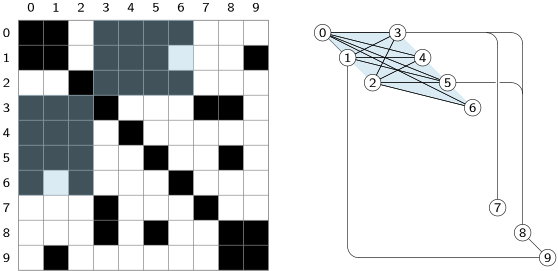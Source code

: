 <?xml version="1.0"?>
<!DOCTYPE ipe SYSTEM "ipe.dtd">
<ipe version="70010" creator="Ipe 7.0.10">
<info created="D:20100909134504" modified="D:20100909150018"/>
<ipestyle name="GeometryCoreExport">
<layout paper="595.0 842.0" origin="0 0" frame="595.0 842.0"/>
<preamble>\renewcommand\familydefault{\sfdefault}</preamble>
<color name="pink" value="1.0 0.7529412 0.7921569"/>
<color name="navy" value="0.0 0.0 0.5019608"/>
<color name="darkgreen" value="0.0 0.3882353 0.0"/>
<color name="yellow" value="1.0 1.0 0.0"/>
<color name="turquoise" value="0.2509804 0.8745098 0.8156863"/>
<color name="CB light green" value="0.69803923 0.8745098 0.5411765"/>
<color name="CB dark red" value="0.8901961 0.101960786 0.10980392"/>
<color name="CB light purple" value="0.7921569 0.69803923 0.8392157"/>
<color name="red" value="1.0 0.0 0.0"/>
<color name="gold" value="1.0 0.8392157 0.0"/>
<color name="gray" value="0.7411765 0.7411765 0.7411765"/>
<color name="darkcyan" value="0.0 0.5411765 0.5411765"/>
<color name="lightblue" value="0.6745098 0.84313726 0.9019608"/>
<color name="white" value="1.0 1.0 1.0"/>
<color name="darkgray" value="0.6627451 0.6627451 0.6627451"/>
<color name="darkorange" value="1.0 0.54509807 0.0"/>
<color name="darkmagenta" value="0.5411765 0.0 0.5411765"/>
<color name="CB light orange" value="0.99215686 0.7490196 0.43529412"/>
<color name="darkblue" value="0.0 0.0 0.5411765"/>
<color name="lightcyan" value="0.8745098 1.0 1.0"/>
<color name="lightgray" value="0.8235294 0.8235294 0.8235294"/>
<color name="green" value="0.0 1.0 0.0"/>
<color name="lightyellow" value="1.0 1.0 0.8745098"/>
<color name="violet" value="0.92941177 0.50980395 0.92941177"/>
<color name="black" value="0.0 0.0 0.0"/>
<color name="brown" value="0.6431373 0.16470589 0.16470589"/>
<color name="lightgreen" value="0.5647059 0.92941177 0.5647059"/>
<color name="CB light red" value="0.9843137 0.6039216 0.6"/>
<color name="orange" value="1.0 0.6431373 0.0"/>
<color name="CB dark purple" value="0.41568628 0.23921569 0.6039216"/>
<color name="CB dark green" value="0.2 0.627451 0.17254902"/>
<color name="blue" value="0.0 0.0 1.0"/>
<color name="darkred" value="0.5411765 0.0 0.0"/>
<color name="seagreen" value="0.1764706 0.5411765 0.3372549"/>
<color name="purple" value="0.62352943 0.12156863 0.9372549"/>
<color name="CB dark orange" value="1.0 0.49803922 0.0"/>
<color name="CB light blue" value="0.6509804 0.80784315 0.8901961"/>
<color name="CB dark blue" value="0.12156863 0.47058824 0.7058824"/>
<symbolsize name="small" value="2.0"/>
<symbolsize name="normal" value="3.0"/>
<symbolsize name="large" value="5.0"/>
<symbolsize name="tiny" value="1.1"/>
<pen name="normal" value="0.4"/>
<pen name="fat" value="1.2"/>
<pen name="heavier" value="0.8"/>
<pen name="ultrafat" value="2.0"/>
<dashstyle name="dashed" value="[4.0] 0"/>
<dashstyle name="W dot heavier" value="[0.01 1.6] 0"/>
<dashstyle name="W dot fat" value="[0.01 2.4] 0"/>
<dashstyle name="W dot normal" value="[0.01 0.8] 0"/>
<dashstyle name="dash dot dotted" value="[4.0 2.0 1.0 2.0 1.0 2.0] 0"/>
<dashstyle name="W dashed normal" value="[1.0 1.7] 0"/>
<dashstyle name="W dashed heavier" value="[2.0 3.0] 0"/>
<dashstyle name="W dashed ultrafat" value="[5.0 8.5] 0"/>
<dashstyle name="dash dotted" value="[4.0 2.0 1.0 2.0] 0"/>
<dashstyle name="W dot ultrafat" value="[0.01 4.0] 0"/>
<dashstyle name="dotted" value="[1.0 3.0] 0"/>
<dashstyle name="W dashed fat" value="[3.0 5.1] 0"/>
<opacity name="25%" value="0.25"/>
<opacity name="opaque" value="1.0"/>
<opacity name="100%" value="1.0"/>
<opacity name="10%" value="0.1"/>
<opacity name="20%" value="0.2"/>
<opacity name="30%" value="0.3"/>
<opacity name="40%" value="0.4"/>
<opacity name="50%" value="0.5"/>
<opacity name="60%" value="0.6"/>
<opacity name="70%" value="0.75"/>
<opacity name="80%" value="0.8"/>
<opacity name="90%" value="0.9"/>
</ipestyle>
<page>
<layer name="default"/>
<view layers="default" active="default"/>
<text type="label" transformations="affine" pos="0 0" size="4.0" stroke="black" valign="baseline" halign="center" matrix="1.0 0.0 0.0 1.0 24.5 113.0" layer="default">0</text>
<text type="label" transformations="affine" pos="0 0" size="4.0" stroke="black" valign="baseline" halign="center" matrix="1.0 0.0 0.0 1.0 33.5 113.0">1</text>
<text type="label" transformations="affine" pos="0 0" size="4.0" stroke="black" valign="baseline" halign="center" matrix="1.0 0.0 0.0 1.0 42.5 113.0">2</text>
<text type="label" transformations="affine" pos="0 0" size="4.0" stroke="black" valign="baseline" halign="center" matrix="1.0 0.0 0.0 1.0 51.5 113.0">3</text>
<text type="label" transformations="affine" pos="0 0" size="4.0" stroke="black" valign="baseline" halign="center" matrix="1.0 0.0 0.0 1.0 60.5 113.0">4</text>
<text type="label" transformations="affine" pos="0 0" size="4.0" stroke="black" valign="baseline" halign="center" matrix="1.0 0.0 0.0 1.0 69.5 113.0">5</text>
<text type="label" transformations="affine" pos="0 0" size="4.0" stroke="black" valign="baseline" halign="center" matrix="1.0 0.0 0.0 1.0 78.5 113.0">6</text>
<text type="label" transformations="affine" pos="0 0" size="4.0" stroke="black" valign="baseline" halign="center" matrix="1.0 0.0 0.0 1.0 87.5 113.0">7</text>
<text type="label" transformations="affine" pos="0 0" size="4.0" stroke="black" valign="baseline" halign="center" matrix="1.0 0.0 0.0 1.0 96.5 113.0">8</text>
<text type="label" transformations="affine" pos="0 0" size="4.0" stroke="black" valign="baseline" halign="center" matrix="1.0 0.0 0.0 1.0 105.5 113.0">9</text>
<text type="label" transformations="affine" pos="0 0" size="4.0" stroke="black" valign="center" halign="right" matrix="1.0 0.0 0.0 1.0 17.0 105.5">0</text>
<text type="label" transformations="affine" pos="0 0" size="4.0" stroke="black" valign="center" halign="right" matrix="1.0 0.0 0.0 1.0 17.0 96.5">1</text>
<text type="label" transformations="affine" pos="0 0" size="4.0" stroke="black" valign="center" halign="right" matrix="1.0 0.0 0.0 1.0 17.0 87.5">2</text>
<text type="label" transformations="affine" pos="0 0" size="4.0" stroke="black" valign="center" halign="right" matrix="1.0 0.0 0.0 1.0 17.0 78.5">3</text>
<text type="label" transformations="affine" pos="0 0" size="4.0" stroke="black" valign="center" halign="right" matrix="1.0 0.0 0.0 1.0 17.0 69.5">4</text>
<text type="label" transformations="affine" pos="0 0" size="4.0" stroke="black" valign="center" halign="right" matrix="1.0 0.0 0.0 1.0 17.0 60.5">5</text>
<text type="label" transformations="affine" pos="0 0" size="4.0" stroke="black" valign="center" halign="right" matrix="1.0 0.0 0.0 1.0 17.0 51.5">6</text>
<text type="label" transformations="affine" pos="0 0" size="4.0" stroke="black" valign="center" halign="right" matrix="1.0 0.0 0.0 1.0 17.0 42.5">7</text>
<text type="label" transformations="affine" pos="0 0" size="4.0" stroke="black" valign="center" halign="right" matrix="1.0 0.0 0.0 1.0 17.0 33.5">8</text>
<text type="label" transformations="affine" pos="0 0" size="4.0" stroke="black" valign="center" halign="right" matrix="1.0 0.0 0.0 1.0 17.0 24.5">9</text>
<path cap="1" matrix="1.0 0.0 0.0 1.0 -0.0 -0.0" stroke="0.5019608 0.5019608 0.5019608" fill="black" pen="0.2">
20.0 101.0 m
29.0 101.0 l
29.0 110.0 l
20.0 110.0 l
h
</path>
<path cap="1" matrix="1.0 0.0 0.0 1.0 -0.0 -0.0" stroke="0.5019608 0.5019608 0.5019608" fill="black" pen="0.2">
20.0 92.0 m
29.0 92.0 l
29.0 101.0 l
20.0 101.0 l
h
</path>
<path cap="1" matrix="1.0 0.0 0.0 1.0 -0.0 -0.0" stroke="0.5019608 0.5019608 0.5019608" fill="black" pen="0.2">
20.0 74.0 m
29.0 74.0 l
29.0 83.0 l
20.0 83.0 l
h
</path>
<path cap="1" matrix="1.0 0.0 0.0 1.0 -0.0 -0.0" stroke="0.5019608 0.5019608 0.5019608" fill="black" pen="0.2">
20.0 65.0 m
29.0 65.0 l
29.0 74.0 l
20.0 74.0 l
h
</path>
<path cap="1" matrix="1.0 0.0 0.0 1.0 -0.0 -0.0" stroke="0.5019608 0.5019608 0.5019608" fill="black" pen="0.2">
20.0 56.0 m
29.0 56.0 l
29.0 65.0 l
20.0 65.0 l
h
</path>
<path cap="1" matrix="1.0 0.0 0.0 1.0 -0.0 -0.0" stroke="0.5019608 0.5019608 0.5019608" fill="black" pen="0.2">
20.0 47.0 m
29.0 47.0 l
29.0 56.0 l
20.0 56.0 l
h
</path>
<path cap="1" matrix="1.0 0.0 0.0 1.0 -0.0 -0.0" stroke="0.5019608 0.5019608 0.5019608" fill="black" pen="0.2">
29.0 101.0 m
38.0 101.0 l
38.0 110.0 l
29.0 110.0 l
h
</path>
<path cap="1" matrix="1.0 0.0 0.0 1.0 -0.0 -0.0" stroke="0.5019608 0.5019608 0.5019608" fill="black" pen="0.2">
29.0 92.0 m
38.0 92.0 l
38.0 101.0 l
29.0 101.0 l
h
</path>
<path cap="1" matrix="1.0 0.0 0.0 1.0 -0.0 -0.0" stroke="0.5019608 0.5019608 0.5019608" fill="black" pen="0.2">
29.0 74.0 m
38.0 74.0 l
38.0 83.0 l
29.0 83.0 l
h
</path>
<path cap="1" matrix="1.0 0.0 0.0 1.0 -0.0 -0.0" stroke="0.5019608 0.5019608 0.5019608" fill="black" pen="0.2">
29.0 65.0 m
38.0 65.0 l
38.0 74.0 l
29.0 74.0 l
h
</path>
<path cap="1" matrix="1.0 0.0 0.0 1.0 -0.0 -0.0" stroke="0.5019608 0.5019608 0.5019608" fill="black" pen="0.2">
29.0 56.0 m
38.0 56.0 l
38.0 65.0 l
29.0 65.0 l
h
</path>
<path cap="1" matrix="1.0 0.0 0.0 1.0 -0.0 -0.0" stroke="0.5019608 0.5019608 0.5019608" fill="black" pen="0.2">
29.0 20.0 m
38.0 20.0 l
38.0 29.0 l
29.0 29.0 l
h
</path>
<path cap="1" matrix="1.0 0.0 0.0 1.0 -0.0 -0.0" stroke="0.5019608 0.5019608 0.5019608" fill="black" pen="0.2">
38.0 83.0 m
47.0 83.0 l
47.0 92.0 l
38.0 92.0 l
h
</path>
<path cap="1" matrix="1.0 0.0 0.0 1.0 -0.0 -0.0" stroke="0.5019608 0.5019608 0.5019608" fill="black" pen="0.2">
38.0 74.0 m
47.0 74.0 l
47.0 83.0 l
38.0 83.0 l
h
</path>
<path cap="1" matrix="1.0 0.0 0.0 1.0 -0.0 -0.0" stroke="0.5019608 0.5019608 0.5019608" fill="black" pen="0.2">
38.0 65.0 m
47.0 65.0 l
47.0 74.0 l
38.0 74.0 l
h
</path>
<path cap="1" matrix="1.0 0.0 0.0 1.0 -0.0 -0.0" stroke="0.5019608 0.5019608 0.5019608" fill="black" pen="0.2">
38.0 56.0 m
47.0 56.0 l
47.0 65.0 l
38.0 65.0 l
h
</path>
<path cap="1" matrix="1.0 0.0 0.0 1.0 -0.0 -0.0" stroke="0.5019608 0.5019608 0.5019608" fill="black" pen="0.2">
38.0 47.0 m
47.0 47.0 l
47.0 56.0 l
38.0 56.0 l
h
</path>
<path cap="1" matrix="1.0 0.0 0.0 1.0 -0.0 -0.0" stroke="0.5019608 0.5019608 0.5019608" fill="black" pen="0.2">
47.0 101.0 m
56.0 101.0 l
56.0 110.0 l
47.0 110.0 l
h
</path>
<path cap="1" matrix="1.0 0.0 0.0 1.0 -0.0 -0.0" stroke="0.5019608 0.5019608 0.5019608" fill="black" pen="0.2">
47.0 92.0 m
56.0 92.0 l
56.0 101.0 l
47.0 101.0 l
h
</path>
<path cap="1" matrix="1.0 0.0 0.0 1.0 -0.0 -0.0" stroke="0.5019608 0.5019608 0.5019608" fill="black" pen="0.2">
47.0 83.0 m
56.0 83.0 l
56.0 92.0 l
47.0 92.0 l
h
</path>
<path cap="1" matrix="1.0 0.0 0.0 1.0 -0.0 -0.0" stroke="0.5019608 0.5019608 0.5019608" fill="black" pen="0.2">
47.0 74.0 m
56.0 74.0 l
56.0 83.0 l
47.0 83.0 l
h
</path>
<path cap="1" matrix="1.0 0.0 0.0 1.0 -0.0 -0.0" stroke="0.5019608 0.5019608 0.5019608" fill="black" pen="0.2">
47.0 38.0 m
56.0 38.0 l
56.0 47.0 l
47.0 47.0 l
h
</path>
<path cap="1" matrix="1.0 0.0 0.0 1.0 -0.0 -0.0" stroke="0.5019608 0.5019608 0.5019608" fill="black" pen="0.2">
47.0 29.0 m
56.0 29.0 l
56.0 38.0 l
47.0 38.0 l
h
</path>
<path cap="1" matrix="1.0 0.0 0.0 1.0 -0.0 -0.0" stroke="0.5019608 0.5019608 0.5019608" fill="black" pen="0.2">
56.0 101.0 m
65.0 101.0 l
65.0 110.0 l
56.0 110.0 l
h
</path>
<path cap="1" matrix="1.0 0.0 0.0 1.0 -0.0 -0.0" stroke="0.5019608 0.5019608 0.5019608" fill="black" pen="0.2">
56.0 92.0 m
65.0 92.0 l
65.0 101.0 l
56.0 101.0 l
h
</path>
<path cap="1" matrix="1.0 0.0 0.0 1.0 -0.0 -0.0" stroke="0.5019608 0.5019608 0.5019608" fill="black" pen="0.2">
56.0 83.0 m
65.0 83.0 l
65.0 92.0 l
56.0 92.0 l
h
</path>
<path cap="1" matrix="1.0 0.0 0.0 1.0 -0.0 -0.0" stroke="0.5019608 0.5019608 0.5019608" fill="black" pen="0.2">
56.0 65.0 m
65.0 65.0 l
65.0 74.0 l
56.0 74.0 l
h
</path>
<path cap="1" matrix="1.0 0.0 0.0 1.0 -0.0 -0.0" stroke="0.5019608 0.5019608 0.5019608" fill="black" pen="0.2">
65.0 101.0 m
74.0 101.0 l
74.0 110.0 l
65.0 110.0 l
h
</path>
<path cap="1" matrix="1.0 0.0 0.0 1.0 -0.0 -0.0" stroke="0.5019608 0.5019608 0.5019608" fill="black" pen="0.2">
65.0 92.0 m
74.0 92.0 l
74.0 101.0 l
65.0 101.0 l
h
</path>
<path cap="1" matrix="1.0 0.0 0.0 1.0 -0.0 -0.0" stroke="0.5019608 0.5019608 0.5019608" fill="black" pen="0.2">
65.0 83.0 m
74.0 83.0 l
74.0 92.0 l
65.0 92.0 l
h
</path>
<path cap="1" matrix="1.0 0.0 0.0 1.0 -0.0 -0.0" stroke="0.5019608 0.5019608 0.5019608" fill="black" pen="0.2">
65.0 56.0 m
74.0 56.0 l
74.0 65.0 l
65.0 65.0 l
h
</path>
<path cap="1" matrix="1.0 0.0 0.0 1.0 -0.0 -0.0" stroke="0.5019608 0.5019608 0.5019608" fill="black" pen="0.2">
65.0 29.0 m
74.0 29.0 l
74.0 38.0 l
65.0 38.0 l
h
</path>
<path cap="1" matrix="1.0 0.0 0.0 1.0 -0.0 -0.0" stroke="0.5019608 0.5019608 0.5019608" fill="black" pen="0.2">
74.0 101.0 m
83.0 101.0 l
83.0 110.0 l
74.0 110.0 l
h
</path>
<path cap="1" matrix="1.0 0.0 0.0 1.0 -0.0 -0.0" stroke="0.5019608 0.5019608 0.5019608" fill="black" pen="0.2">
74.0 83.0 m
83.0 83.0 l
83.0 92.0 l
74.0 92.0 l
h
</path>
<path cap="1" matrix="1.0 0.0 0.0 1.0 -0.0 -0.0" stroke="0.5019608 0.5019608 0.5019608" fill="black" pen="0.2">
74.0 47.0 m
83.0 47.0 l
83.0 56.0 l
74.0 56.0 l
h
</path>
<path cap="1" matrix="1.0 0.0 0.0 1.0 -0.0 -0.0" stroke="0.5019608 0.5019608 0.5019608" fill="black" pen="0.2">
83.0 74.0 m
92.0 74.0 l
92.0 83.0 l
83.0 83.0 l
h
</path>
<path cap="1" matrix="1.0 0.0 0.0 1.0 -0.0 -0.0" stroke="0.5019608 0.5019608 0.5019608" fill="black" pen="0.2">
83.0 38.0 m
92.0 38.0 l
92.0 47.0 l
83.0 47.0 l
h
</path>
<path cap="1" matrix="1.0 0.0 0.0 1.0 -0.0 -0.0" stroke="0.5019608 0.5019608 0.5019608" fill="black" pen="0.2">
92.0 74.0 m
101.0 74.0 l
101.0 83.0 l
92.0 83.0 l
h
</path>
<path cap="1" matrix="1.0 0.0 0.0 1.0 -0.0 -0.0" stroke="0.5019608 0.5019608 0.5019608" fill="black" pen="0.2">
92.0 56.0 m
101.0 56.0 l
101.0 65.0 l
92.0 65.0 l
h
</path>
<path cap="1" matrix="1.0 0.0 0.0 1.0 -0.0 -0.0" stroke="0.5019608 0.5019608 0.5019608" fill="black" pen="0.2">
92.0 29.0 m
101.0 29.0 l
101.0 38.0 l
92.0 38.0 l
h
</path>
<path cap="1" matrix="1.0 0.0 0.0 1.0 -0.0 -0.0" stroke="0.5019608 0.5019608 0.5019608" fill="black" pen="0.2">
92.0 20.0 m
101.0 20.0 l
101.0 29.0 l
92.0 29.0 l
h
</path>
<path cap="1" matrix="1.0 0.0 0.0 1.0 -0.0 -0.0" stroke="0.5019608 0.5019608 0.5019608" fill="black" pen="0.2">
101.0 92.0 m
110.0 92.0 l
110.0 101.0 l
101.0 101.0 l
h
</path>
<path cap="1" matrix="1.0 0.0 0.0 1.0 -0.0 -0.0" stroke="0.5019608 0.5019608 0.5019608" fill="black" pen="0.2">
101.0 29.0 m
110.0 29.0 l
110.0 38.0 l
101.0 38.0 l
h
</path>
<path cap="1" matrix="1.0 0.0 0.0 1.0 -0.0 -0.0" stroke="0.5019608 0.5019608 0.5019608" fill="black" pen="0.2">
101.0 20.0 m
110.0 20.0 l
110.0 29.0 l
101.0 29.0 l
h
</path>
<path cap="1" matrix="1.0 0.0 0.0 1.0 -0.0 -0.0" stroke="0.5019608 0.5019608 0.5019608" fill="white" pen="0.2">
20.0 83.0 m
29.0 83.0 l
29.0 92.0 l
20.0 92.0 l
h
</path>
<path cap="1" matrix="1.0 0.0 0.0 1.0 -0.0 -0.0" stroke="0.5019608 0.5019608 0.5019608" fill="white" pen="0.2">
20.0 38.0 m
29.0 38.0 l
29.0 47.0 l
20.0 47.0 l
h
</path>
<path cap="1" matrix="1.0 0.0 0.0 1.0 -0.0 -0.0" stroke="0.5019608 0.5019608 0.5019608" fill="white" pen="0.2">
20.0 29.0 m
29.0 29.0 l
29.0 38.0 l
20.0 38.0 l
h
</path>
<path cap="1" matrix="1.0 0.0 0.0 1.0 -0.0 -0.0" stroke="0.5019608 0.5019608 0.5019608" fill="white" pen="0.2">
20.0 20.0 m
29.0 20.0 l
29.0 29.0 l
20.0 29.0 l
h
</path>
<path cap="1" matrix="1.0 0.0 0.0 1.0 -0.0 -0.0" stroke="0.5019608 0.5019608 0.5019608" fill="white" pen="0.2">
29.0 83.0 m
38.0 83.0 l
38.0 92.0 l
29.0 92.0 l
h
</path>
<path cap="1" matrix="1.0 0.0 0.0 1.0 -0.0 -0.0" stroke="0.5019608 0.5019608 0.5019608" fill="white" pen="0.2">
29.0 47.0 m
38.0 47.0 l
38.0 56.0 l
29.0 56.0 l
h
</path>
<path cap="1" matrix="1.0 0.0 0.0 1.0 -0.0 -0.0" stroke="0.5019608 0.5019608 0.5019608" fill="white" pen="0.2">
29.0 38.0 m
38.0 38.0 l
38.0 47.0 l
29.0 47.0 l
h
</path>
<path cap="1" matrix="1.0 0.0 0.0 1.0 -0.0 -0.0" stroke="0.5019608 0.5019608 0.5019608" fill="white" pen="0.2">
29.0 29.0 m
38.0 29.0 l
38.0 38.0 l
29.0 38.0 l
h
</path>
<path cap="1" matrix="1.0 0.0 0.0 1.0 -0.0 -0.0" stroke="0.5019608 0.5019608 0.5019608" fill="white" pen="0.2">
38.0 101.0 m
47.0 101.0 l
47.0 110.0 l
38.0 110.0 l
h
</path>
<path cap="1" matrix="1.0 0.0 0.0 1.0 -0.0 -0.0" stroke="0.5019608 0.5019608 0.5019608" fill="white" pen="0.2">
38.0 92.0 m
47.0 92.0 l
47.0 101.0 l
38.0 101.0 l
h
</path>
<path cap="1" matrix="1.0 0.0 0.0 1.0 -0.0 -0.0" stroke="0.5019608 0.5019608 0.5019608" fill="white" pen="0.2">
38.0 38.0 m
47.0 38.0 l
47.0 47.0 l
38.0 47.0 l
h
</path>
<path cap="1" matrix="1.0 0.0 0.0 1.0 -0.0 -0.0" stroke="0.5019608 0.5019608 0.5019608" fill="white" pen="0.2">
38.0 29.0 m
47.0 29.0 l
47.0 38.0 l
38.0 38.0 l
h
</path>
<path cap="1" matrix="1.0 0.0 0.0 1.0 -0.0 -0.0" stroke="0.5019608 0.5019608 0.5019608" fill="white" pen="0.2">
38.0 20.0 m
47.0 20.0 l
47.0 29.0 l
38.0 29.0 l
h
</path>
<path cap="1" matrix="1.0 0.0 0.0 1.0 -0.0 -0.0" stroke="0.5019608 0.5019608 0.5019608" fill="white" pen="0.2">
47.0 65.0 m
56.0 65.0 l
56.0 74.0 l
47.0 74.0 l
h
</path>
<path cap="1" matrix="1.0 0.0 0.0 1.0 -0.0 -0.0" stroke="0.5019608 0.5019608 0.5019608" fill="white" pen="0.2">
47.0 56.0 m
56.0 56.0 l
56.0 65.0 l
47.0 65.0 l
h
</path>
<path cap="1" matrix="1.0 0.0 0.0 1.0 -0.0 -0.0" stroke="0.5019608 0.5019608 0.5019608" fill="white" pen="0.2">
47.0 47.0 m
56.0 47.0 l
56.0 56.0 l
47.0 56.0 l
h
</path>
<path cap="1" matrix="1.0 0.0 0.0 1.0 -0.0 -0.0" stroke="0.5019608 0.5019608 0.5019608" fill="white" pen="0.2">
47.0 20.0 m
56.0 20.0 l
56.0 29.0 l
47.0 29.0 l
h
</path>
<path cap="1" matrix="1.0 0.0 0.0 1.0 -0.0 -0.0" stroke="0.5019608 0.5019608 0.5019608" fill="white" pen="0.2">
56.0 74.0 m
65.0 74.0 l
65.0 83.0 l
56.0 83.0 l
h
</path>
<path cap="1" matrix="1.0 0.0 0.0 1.0 -0.0 -0.0" stroke="0.5019608 0.5019608 0.5019608" fill="white" pen="0.2">
56.0 56.0 m
65.0 56.0 l
65.0 65.0 l
56.0 65.0 l
h
</path>
<path cap="1" matrix="1.0 0.0 0.0 1.0 -0.0 -0.0" stroke="0.5019608 0.5019608 0.5019608" fill="white" pen="0.2">
56.0 47.0 m
65.0 47.0 l
65.0 56.0 l
56.0 56.0 l
h
</path>
<path cap="1" matrix="1.0 0.0 0.0 1.0 -0.0 -0.0" stroke="0.5019608 0.5019608 0.5019608" fill="white" pen="0.2">
56.0 38.0 m
65.0 38.0 l
65.0 47.0 l
56.0 47.0 l
h
</path>
<path cap="1" matrix="1.0 0.0 0.0 1.0 -0.0 -0.0" stroke="0.5019608 0.5019608 0.5019608" fill="white" pen="0.2">
56.0 29.0 m
65.0 29.0 l
65.0 38.0 l
56.0 38.0 l
h
</path>
<path cap="1" matrix="1.0 0.0 0.0 1.0 -0.0 -0.0" stroke="0.5019608 0.5019608 0.5019608" fill="white" pen="0.2">
56.0 20.0 m
65.0 20.0 l
65.0 29.0 l
56.0 29.0 l
h
</path>
<path cap="1" matrix="1.0 0.0 0.0 1.0 -0.0 -0.0" stroke="0.5019608 0.5019608 0.5019608" fill="white" pen="0.2">
65.0 74.0 m
74.0 74.0 l
74.0 83.0 l
65.0 83.0 l
h
</path>
<path cap="1" matrix="1.0 0.0 0.0 1.0 -0.0 -0.0" stroke="0.5019608 0.5019608 0.5019608" fill="white" pen="0.2">
65.0 65.0 m
74.0 65.0 l
74.0 74.0 l
65.0 74.0 l
h
</path>
<path cap="1" matrix="1.0 0.0 0.0 1.0 -0.0 -0.0" stroke="0.5019608 0.5019608 0.5019608" fill="white" pen="0.2">
65.0 47.0 m
74.0 47.0 l
74.0 56.0 l
65.0 56.0 l
h
</path>
<path cap="1" matrix="1.0 0.0 0.0 1.0 -0.0 -0.0" stroke="0.5019608 0.5019608 0.5019608" fill="white" pen="0.2">
65.0 38.0 m
74.0 38.0 l
74.0 47.0 l
65.0 47.0 l
h
</path>
<path cap="1" matrix="1.0 0.0 0.0 1.0 -0.0 -0.0" stroke="0.5019608 0.5019608 0.5019608" fill="white" pen="0.2">
65.0 20.0 m
74.0 20.0 l
74.0 29.0 l
65.0 29.0 l
h
</path>
<path cap="1" matrix="1.0 0.0 0.0 1.0 -0.0 -0.0" stroke="0.5019608 0.5019608 0.5019608" fill="white" pen="0.2">
74.0 92.0 m
83.0 92.0 l
83.0 101.0 l
74.0 101.0 l
h
</path>
<path cap="1" matrix="1.0 0.0 0.0 1.0 -0.0 -0.0" stroke="0.5019608 0.5019608 0.5019608" fill="white" pen="0.2">
74.0 74.0 m
83.0 74.0 l
83.0 83.0 l
74.0 83.0 l
h
</path>
<path cap="1" matrix="1.0 0.0 0.0 1.0 -0.0 -0.0" stroke="0.5019608 0.5019608 0.5019608" fill="white" pen="0.2">
74.0 65.0 m
83.0 65.0 l
83.0 74.0 l
74.0 74.0 l
h
</path>
<path cap="1" matrix="1.0 0.0 0.0 1.0 -0.0 -0.0" stroke="0.5019608 0.5019608 0.5019608" fill="white" pen="0.2">
74.0 56.0 m
83.0 56.0 l
83.0 65.0 l
74.0 65.0 l
h
</path>
<path cap="1" matrix="1.0 0.0 0.0 1.0 -0.0 -0.0" stroke="0.5019608 0.5019608 0.5019608" fill="white" pen="0.2">
74.0 38.0 m
83.0 38.0 l
83.0 47.0 l
74.0 47.0 l
h
</path>
<path cap="1" matrix="1.0 0.0 0.0 1.0 -0.0 -0.0" stroke="0.5019608 0.5019608 0.5019608" fill="white" pen="0.2">
74.0 29.0 m
83.0 29.0 l
83.0 38.0 l
74.0 38.0 l
h
</path>
<path cap="1" matrix="1.0 0.0 0.0 1.0 -0.0 -0.0" stroke="0.5019608 0.5019608 0.5019608" fill="white" pen="0.2">
74.0 20.0 m
83.0 20.0 l
83.0 29.0 l
74.0 29.0 l
h
</path>
<path cap="1" matrix="1.0 0.0 0.0 1.0 -0.0 -0.0" stroke="0.5019608 0.5019608 0.5019608" fill="white" pen="0.2">
83.0 101.0 m
92.0 101.0 l
92.0 110.0 l
83.0 110.0 l
h
</path>
<path cap="1" matrix="1.0 0.0 0.0 1.0 -0.0 -0.0" stroke="0.5019608 0.5019608 0.5019608" fill="white" pen="0.2">
83.0 92.0 m
92.0 92.0 l
92.0 101.0 l
83.0 101.0 l
h
</path>
<path cap="1" matrix="1.0 0.0 0.0 1.0 -0.0 -0.0" stroke="0.5019608 0.5019608 0.5019608" fill="white" pen="0.2">
83.0 83.0 m
92.0 83.0 l
92.0 92.0 l
83.0 92.0 l
h
</path>
<path cap="1" matrix="1.0 0.0 0.0 1.0 -0.0 -0.0" stroke="0.5019608 0.5019608 0.5019608" fill="white" pen="0.2">
83.0 65.0 m
92.0 65.0 l
92.0 74.0 l
83.0 74.0 l
h
</path>
<path cap="1" matrix="1.0 0.0 0.0 1.0 -0.0 -0.0" stroke="0.5019608 0.5019608 0.5019608" fill="white" pen="0.2">
83.0 56.0 m
92.0 56.0 l
92.0 65.0 l
83.0 65.0 l
h
</path>
<path cap="1" matrix="1.0 0.0 0.0 1.0 -0.0 -0.0" stroke="0.5019608 0.5019608 0.5019608" fill="white" pen="0.2">
83.0 47.0 m
92.0 47.0 l
92.0 56.0 l
83.0 56.0 l
h
</path>
<path cap="1" matrix="1.0 0.0 0.0 1.0 -0.0 -0.0" stroke="0.5019608 0.5019608 0.5019608" fill="white" pen="0.2">
83.0 29.0 m
92.0 29.0 l
92.0 38.0 l
83.0 38.0 l
h
</path>
<path cap="1" matrix="1.0 0.0 0.0 1.0 -0.0 -0.0" stroke="0.5019608 0.5019608 0.5019608" fill="white" pen="0.2">
83.0 20.0 m
92.0 20.0 l
92.0 29.0 l
83.0 29.0 l
h
</path>
<path cap="1" matrix="1.0 0.0 0.0 1.0 -0.0 -0.0" stroke="0.5019608 0.5019608 0.5019608" fill="white" pen="0.2">
92.0 101.0 m
101.0 101.0 l
101.0 110.0 l
92.0 110.0 l
h
</path>
<path cap="1" matrix="1.0 0.0 0.0 1.0 -0.0 -0.0" stroke="0.5019608 0.5019608 0.5019608" fill="white" pen="0.2">
92.0 92.0 m
101.0 92.0 l
101.0 101.0 l
92.0 101.0 l
h
</path>
<path cap="1" matrix="1.0 0.0 0.0 1.0 -0.0 -0.0" stroke="0.5019608 0.5019608 0.5019608" fill="white" pen="0.2">
92.0 83.0 m
101.0 83.0 l
101.0 92.0 l
92.0 92.0 l
h
</path>
<path cap="1" matrix="1.0 0.0 0.0 1.0 -0.0 -0.0" stroke="0.5019608 0.5019608 0.5019608" fill="white" pen="0.2">
92.0 65.0 m
101.0 65.0 l
101.0 74.0 l
92.0 74.0 l
h
</path>
<path cap="1" matrix="1.0 0.0 0.0 1.0 -0.0 -0.0" stroke="0.5019608 0.5019608 0.5019608" fill="white" pen="0.2">
92.0 47.0 m
101.0 47.0 l
101.0 56.0 l
92.0 56.0 l
h
</path>
<path cap="1" matrix="1.0 0.0 0.0 1.0 -0.0 -0.0" stroke="0.5019608 0.5019608 0.5019608" fill="white" pen="0.2">
92.0 38.0 m
101.0 38.0 l
101.0 47.0 l
92.0 47.0 l
h
</path>
<path cap="1" matrix="1.0 0.0 0.0 1.0 -0.0 -0.0" stroke="0.5019608 0.5019608 0.5019608" fill="white" pen="0.2">
101.0 101.0 m
110.0 101.0 l
110.0 110.0 l
101.0 110.0 l
h
</path>
<path cap="1" matrix="1.0 0.0 0.0 1.0 -0.0 -0.0" stroke="0.5019608 0.5019608 0.5019608" fill="white" pen="0.2">
101.0 83.0 m
110.0 83.0 l
110.0 92.0 l
101.0 92.0 l
h
</path>
<path cap="1" matrix="1.0 0.0 0.0 1.0 -0.0 -0.0" stroke="0.5019608 0.5019608 0.5019608" fill="white" pen="0.2">
101.0 74.0 m
110.0 74.0 l
110.0 83.0 l
101.0 83.0 l
h
</path>
<path cap="1" matrix="1.0 0.0 0.0 1.0 -0.0 -0.0" stroke="0.5019608 0.5019608 0.5019608" fill="white" pen="0.2">
101.0 65.0 m
110.0 65.0 l
110.0 74.0 l
101.0 74.0 l
h
</path>
<path cap="1" matrix="1.0 0.0 0.0 1.0 -0.0 -0.0" stroke="0.5019608 0.5019608 0.5019608" fill="white" pen="0.2">
101.0 56.0 m
110.0 56.0 l
110.0 65.0 l
101.0 65.0 l
h
</path>
<path cap="1" matrix="1.0 0.0 0.0 1.0 -0.0 -0.0" stroke="0.5019608 0.5019608 0.5019608" fill="white" pen="0.2">
101.0 47.0 m
110.0 47.0 l
110.0 56.0 l
101.0 56.0 l
h
</path>
<path cap="1" matrix="1.0 0.0 0.0 1.0 -0.0 -0.0" stroke="0.5019608 0.5019608 0.5019608" fill="white" pen="0.2">
101.0 38.0 m
110.0 38.0 l
110.0 47.0 l
101.0 47.0 l
h
</path>
<path cap="1" matrix="1.0 0.0 0.0 1.0 -0.0 -0.0" stroke="0.5019608 0.5019608 0.5019608" pen="0.2">
20.0 20.0 m
110.0 20.0 l
110.0 110.0 l
20.0 110.0 l
h
</path>
<path cap="1" matrix="1.0 0.0 0.0 1.0 -0.0 -0.0" stroke="CB light blue" fill="CB light blue" pen="0.2" opacity="40%">
47.0 83.0 m
83.0 83.0 l
83.0 110.0 l
47.0 110.0 l
h
</path>
<path cap="1" matrix="1.0 0.0 0.0 1.0 -0.0 -0.0" stroke="CB light blue" fill="CB light blue" pen="0.2" opacity="40%">
20.0 47.0 m
47.0 47.0 l
47.0 83.0 l
20.0 83.0 l
h
</path>
<path cap="1" matrix="1.0 0.0 0.0 1.0 -0.0 -0.0" stroke="black" pen="0.2">
129.5 105.5 m
138.5 96.5 l
</path>
<path cap="1" matrix="1.0 0.0 0.0 1.0 -0.0 -0.0" stroke="black" pen="0.2">
201.5 33.5 m
210.5 24.5 l
</path>
<path cap="1" matrix="1.0 0.0 0.0 1.0 -0.0 -0.0" stroke="white" pen="1.4000000000000001">
174.5 87.5 m
197.5 87.5 l
</path>
<path cap="1" matrix="1.0 0.0 0.0 1.0 -0.0 -0.0" stroke="white" pen="1.4000000000000001">
201.5 83.5 m
201.5 33.5 l
</path>
<path cap="1" matrix="1.0 0.0 0.0 1.0 -0.0 -0.0" stroke="black" pen="0.2">
174.5 87.5 m
197.5 87.5 l
</path>
<path cap="1" matrix="1.0 0.0 0.0 1.0 -0.0 -0.0" stroke="black" pen="0.2">
201.5 83.5 m
201.5 33.5 l
</path>
<path cap="1" matrix="1.0 0.0 0.0 1.0 -0.0 -0.0" stroke="white" pen="1.4000000000000001">
156.5 105.5 m
188.5 105.5 l
</path>
<path cap="1" matrix="1.0 0.0 0.0 1.0 -0.0 -0.0" stroke="white" pen="1.4000000000000001">
192.5 101.5 m
192.5 42.5 l
</path>
<path cap="1" matrix="1.0 0.0 0.0 1.0 -0.0 -0.0" stroke="black" pen="0.2">
156.5 105.5 m
188.5 105.5 l
</path>
<path cap="1" matrix="1.0 0.0 0.0 1.0 -0.0 -0.0" stroke="black" pen="0.2">
192.5 101.5 m
192.5 42.5 l
</path>
<path cap="1" matrix="1.0 0.0 0.0 1.0 -0.0 -0.0" stroke="white" pen="1.4000000000000001">
156.5 105.5 m
197.5 105.5 l
</path>
<path cap="1" matrix="1.0 0.0 0.0 1.0 -0.0 -0.0" stroke="white" pen="1.4000000000000001">
201.5 101.5 m
201.5 33.5 l
</path>
<path cap="1" matrix="1.0 0.0 0.0 1.0 -0.0 -0.0" stroke="black" pen="0.2">
156.5 105.5 m
197.5 105.5 l
</path>
<path cap="1" matrix="1.0 0.0 0.0 1.0 -0.0 -0.0" stroke="black" pen="0.2">
201.5 101.5 m
201.5 33.5 l
</path>
<path cap="1" matrix="1.0 0.0 0.0 1.0 -0.0 -0.0" stroke="white" pen="1.4000000000000001">
138.5 96.5 m
138.5 28.5 l
</path>
<path cap="1" matrix="1.0 0.0 0.0 1.0 -0.0 -0.0" stroke="white" pen="1.4000000000000001">
142.5 24.5 m
210.5 24.5 l
</path>
<path cap="1" matrix="1.0 0.0 0.0 1.0 -0.0 -0.0" stroke="black" pen="0.2">
138.5 96.5 m
138.5 28.5 l
</path>
<path cap="1" matrix="1.0 0.0 0.0 1.0 -0.0 -0.0" stroke="black" pen="0.2">
142.5 24.5 m
210.5 24.5 l
</path>
<path cap="1" matrix="1.0 0.0 0.0 1.0 -0.0 -0.0" stroke="black" pen="0.2">
197.5 87.5 m
4.0 0 0 -4.0 197.5 83.5 201.5 83.5 a
</path>
<path cap="1" matrix="1.0 0.0 0.0 1.0 -0.0 -0.0" stroke="black" pen="0.2">
188.5 105.5 m
4.0 0 0 -4.0 188.5 101.5 192.5 101.5 a
</path>
<path cap="1" matrix="1.0 0.0 0.0 1.0 -0.0 -0.0" stroke="black" pen="0.2">
197.5 105.5 m
4.0 0 0 -4.0 197.5 101.5 201.5 101.5 a
</path>
<path cap="1" matrix="1.0 0.0 0.0 1.0 -0.0 -0.0" stroke="black" pen="0.2">
138.5 28.5 m
4.0 0 0 4.0 142.5 28.5 142.5 24.5 a
</path>
<path cap="1" matrix="1.0 0.0 0.0 1.0 -0.0 -0.0" stroke="CB light blue" fill="CB light blue" pen="0.2" opacity="40%">
129.5 105.5 m
138.5 96.5 l
147.5 87.5 l
183.5 78.5 l
156.5 105.5 l
h
</path>
<path cap="1" matrix="1.0 0.0 0.0 1.0 -0.0 -0.0" stroke="black" pen="0.2">
129.5 105.5 m
156.5 105.5 l
</path>
<path cap="1" matrix="1.0 0.0 0.0 1.0 -0.0 -0.0" stroke="black" pen="0.2">
129.5 105.5 m
165.5 96.5 l
</path>
<path cap="1" matrix="1.0 0.0 0.0 1.0 -0.0 -0.0" stroke="black" pen="0.2">
129.5 105.5 m
174.5 87.5 l
</path>
<path cap="1" matrix="1.0 0.0 0.0 1.0 -0.0 -0.0" stroke="black" pen="0.2">
129.5 105.5 m
183.5 78.5 l
</path>
<path cap="1" matrix="1.0 0.0 0.0 1.0 -0.0 -0.0" stroke="black" pen="0.2">
138.5 96.5 m
156.5 105.5 l
</path>
<path cap="1" matrix="1.0 0.0 0.0 1.0 -0.0 -0.0" stroke="black" pen="0.2">
138.5 96.5 m
165.5 96.5 l
</path>
<path cap="1" matrix="1.0 0.0 0.0 1.0 -0.0 -0.0" stroke="black" pen="0.2">
138.5 96.5 m
174.5 87.5 l
</path>
<path cap="1" matrix="1.0 0.0 0.0 1.0 -0.0 -0.0" stroke="black" pen="0.2">
147.5 87.5 m
156.5 105.5 l
</path>
<path cap="1" matrix="1.0 0.0 0.0 1.0 -0.0 -0.0" stroke="black" pen="0.2">
147.5 87.5 m
165.5 96.5 l
</path>
<path cap="1" matrix="1.0 0.0 0.0 1.0 -0.0 -0.0" stroke="black" pen="0.2">
147.5 87.5 m
174.5 87.5 l
</path>
<path cap="1" matrix="1.0 0.0 0.0 1.0 -0.0 -0.0" stroke="black" pen="0.2">
147.5 87.5 m
183.5 78.5 l
</path>
<path cap="1" matrix="1.0 0.0 0.0 1.0 -0.0 -0.0" stroke="black" pen="0.2">
156.5 105.5 m
129.5 105.5 l
</path>
<path cap="1" matrix="1.0 0.0 0.0 1.0 -0.0 -0.0" stroke="black" pen="0.2">
156.5 105.5 m
138.5 96.5 l
</path>
<path cap="1" matrix="1.0 0.0 0.0 1.0 -0.0 -0.0" stroke="black" pen="0.2">
156.5 105.5 m
147.5 87.5 l
</path>
<path cap="1" matrix="1.0 0.0 0.0 1.0 -0.0 -0.0" stroke="black" pen="0.2">
165.5 96.5 m
129.5 105.5 l
</path>
<path cap="1" matrix="1.0 0.0 0.0 1.0 -0.0 -0.0" stroke="black" pen="0.2">
165.5 96.5 m
138.5 96.5 l
</path>
<path cap="1" matrix="1.0 0.0 0.0 1.0 -0.0 -0.0" stroke="black" pen="0.2">
165.5 96.5 m
147.5 87.5 l
</path>
<path cap="1" matrix="1.0 0.0 0.0 1.0 -0.0 -0.0" stroke="black" pen="0.2">
174.5 87.5 m
129.5 105.5 l
</path>
<path cap="1" matrix="1.0 0.0 0.0 1.0 -0.0 -0.0" stroke="black" pen="0.2">
174.5 87.5 m
138.5 96.5 l
</path>
<path cap="1" matrix="1.0 0.0 0.0 1.0 -0.0 -0.0" stroke="black" pen="0.2">
174.5 87.5 m
147.5 87.5 l
</path>
<path cap="1" matrix="1.0 0.0 0.0 1.0 -0.0 -0.0" stroke="black" pen="0.2">
183.5 78.5 m
129.5 105.5 l
</path>
<path cap="1" matrix="1.0 0.0 0.0 1.0 -0.0 -0.0" stroke="black" pen="0.2">
183.5 78.5 m
147.5 87.5 l
</path>
<path cap="1" matrix="1.0 0.0 0.0 1.0 -0.0 -0.0" stroke="black" fill="white" pen="0.2">
3.0 0 0 3.0 129.5 105.5 e
</path>
<text type="label" transformations="affine" pos="0 0" size="4.0" stroke="black" valign="center" halign="center" matrix="1.0 0.0 0.0 1.0 129.5 105.5">0</text>
<path cap="1" matrix="1.0 0.0 0.0 1.0 -0.0 -0.0" stroke="black" fill="white" pen="0.2">
3.0 0 0 3.0 138.5 96.5 e
</path>
<text type="label" transformations="affine" pos="0 0" size="4.0" stroke="black" valign="center" halign="center" matrix="1.0 0.0 0.0 1.0 138.5 96.5">1</text>
<path cap="1" matrix="1.0 0.0 0.0 1.0 -0.0 -0.0" stroke="black" fill="white" pen="0.2">
3.0 0 0 3.0 147.5 87.5 e
</path>
<text type="label" transformations="affine" pos="0 0" size="4.0" stroke="black" valign="center" halign="center" matrix="1.0 0.0 0.0 1.0 147.5 87.5">2</text>
<path cap="1" matrix="1.0 0.0 0.0 1.0 -0.0 -0.0" stroke="black" fill="white" pen="0.2">
3.0 0 0 3.0 156.5 105.5 e
</path>
<text type="label" transformations="affine" pos="0 0" size="4.0" stroke="black" valign="center" halign="center" matrix="1.0 0.0 0.0 1.0 156.5 105.5">3</text>
<path cap="1" matrix="1.0 0.0 0.0 1.0 -0.0 -0.0" stroke="black" fill="white" pen="0.2">
3.0 0 0 3.0 165.5 96.5 e
</path>
<text type="label" transformations="affine" pos="0 0" size="4.0" stroke="black" valign="center" halign="center" matrix="1.0 0.0 0.0 1.0 165.5 96.5">4</text>
<path cap="1" matrix="1.0 0.0 0.0 1.0 -0.0 -0.0" stroke="black" fill="white" pen="0.2">
3.0 0 0 3.0 174.5 87.5 e
</path>
<text type="label" transformations="affine" pos="0 0" size="4.0" stroke="black" valign="center" halign="center" matrix="1.0 0.0 0.0 1.0 174.5 87.5">5</text>
<path cap="1" matrix="1.0 0.0 0.0 1.0 -0.0 -0.0" stroke="black" fill="white" pen="0.2">
3.0 0 0 3.0 183.5 78.5 e
</path>
<text type="label" transformations="affine" pos="0 0" size="4.0" stroke="black" valign="center" halign="center" matrix="1.0 0.0 0.0 1.0 183.5 78.5">6</text>
<path cap="1" matrix="1.0 0.0 0.0 1.0 -0.0 -0.0" stroke="black" fill="white" pen="0.2">
3.0 0 0 3.0 192.5 42.5 e
</path>
<text type="label" transformations="affine" pos="0 0" size="4.0" stroke="black" valign="center" halign="center" matrix="1.0 0.0 0.0 1.0 192.5 42.5">7</text>
<path cap="1" matrix="1.0 0.0 0.0 1.0 -0.0 -0.0" stroke="black" fill="white" pen="0.2">
3.0 0 0 3.0 201.5 33.5 e
</path>
<text type="label" transformations="affine" pos="0 0" size="4.0" stroke="black" valign="center" halign="center" matrix="1.0 0.0 0.0 1.0 201.5 33.5">8</text>
<path cap="1" matrix="1.0 0.0 0.0 1.0 -0.0 -0.0" stroke="black" fill="white" pen="0.2">
3.0 0 0 3.0 210.5 24.5 e
</path>
<text type="label" transformations="affine" pos="0 0" size="4.0" stroke="black" valign="center" halign="center" matrix="1.0 0.0 0.0 1.0 210.5 24.5">9</text>
</page>
</ipe>